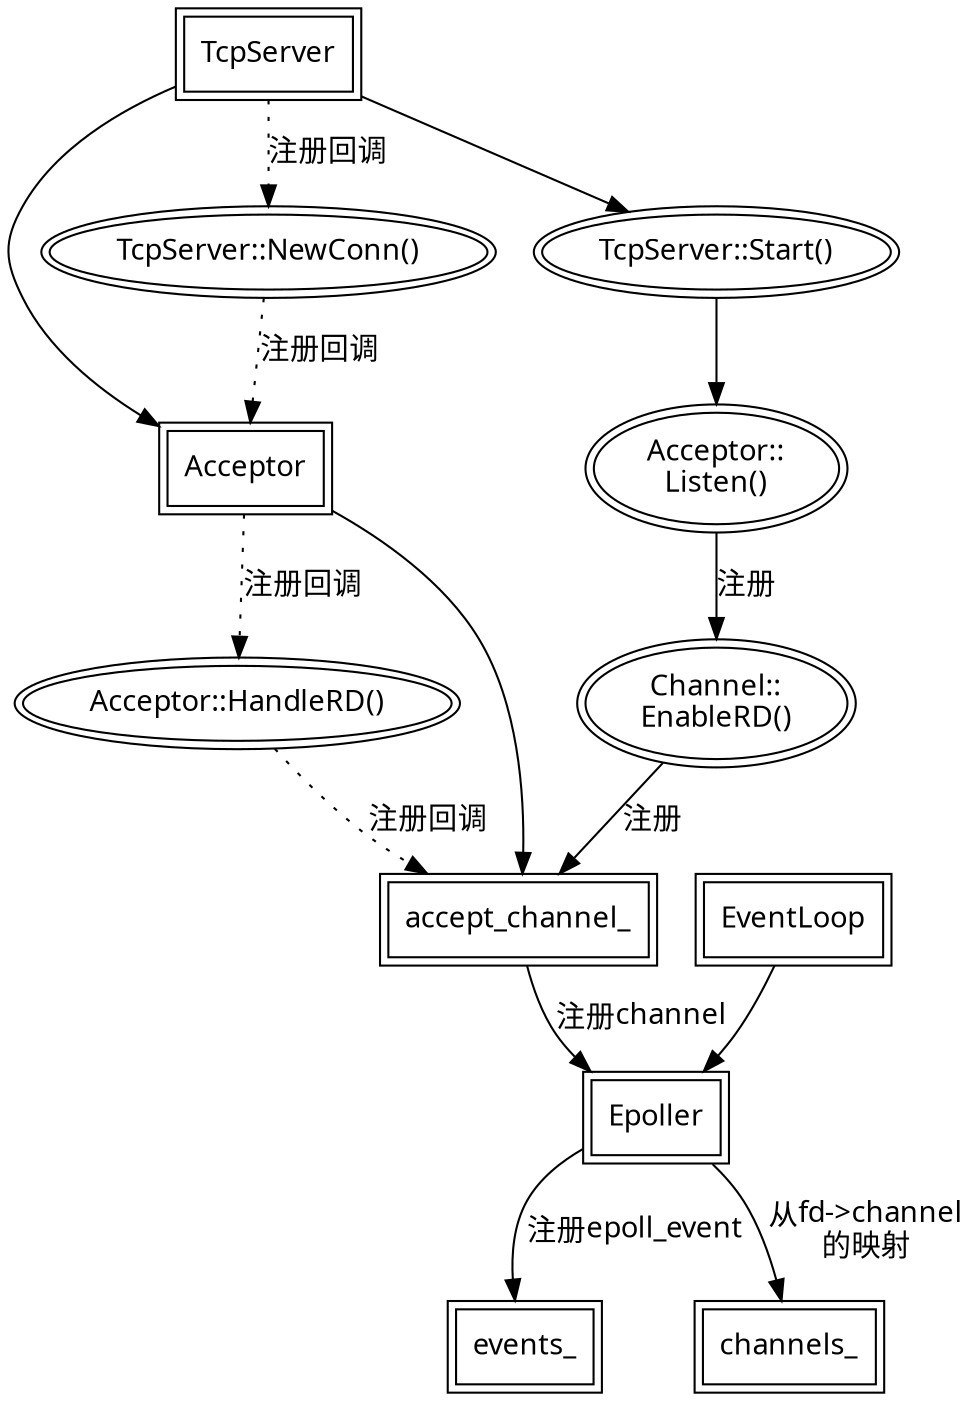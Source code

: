 digraph G {
	edge[fontname = "FangSong"];
	node[peripheries = 2, fontname = "FangSong"];
	size = "1000, 1000";

	/*--------------------------结点初始化--------------------------*/
	// 对象结点
	TcpServer[shape = box];
	Acceptor[shape = box];
	EventLoop[shape = box];
	Epoller[shape = box];
	events_[shape = box];
	channels_[shape = box];
	accept_channel_[shape = box];

	// 函数结点
	Listen[label = "Acceptor::\nListen()"];
	EnableReading[label = "Channel::\nEnableRD()"];
	Start[label = "TcpServer::Start()"];
	NewConnection[label = "TcpServer::NewConn()"];
	HandleRead[label = "Acceptor::HandleRD()"];

	/*--------------------------边的绘制----------------------------*/
	// 回调函数注册
	TcpServer -> NewConnection[style = dotted, label = "注册回调"]; 
	NewConnection  -> Acceptor[style = dotted, label = "注册回调"];
	Acceptor -> HandleRead[style = dotted, label = "注册回调"];
	HandleRead -> accept_channel_[style = dotted, label = "注册回调"];
	
	// 类之间的所属从属关系
	EventLoop -> Epoller;
	Epoller -> events_[label = "注册epoll_event"];
	Epoller -> channels_[label = "从fd->channel\n的映射"];
	TcpServer -> Acceptor;
	Acceptor -> accept_channel_;

	// 一些初始化调用
	TcpServer -> Start -> Listen;
	Listen -> EnableReading -> accept_channel_[label = "注册"];
	accept_channel_ -> Epoller[label = "注册channel"];
}
